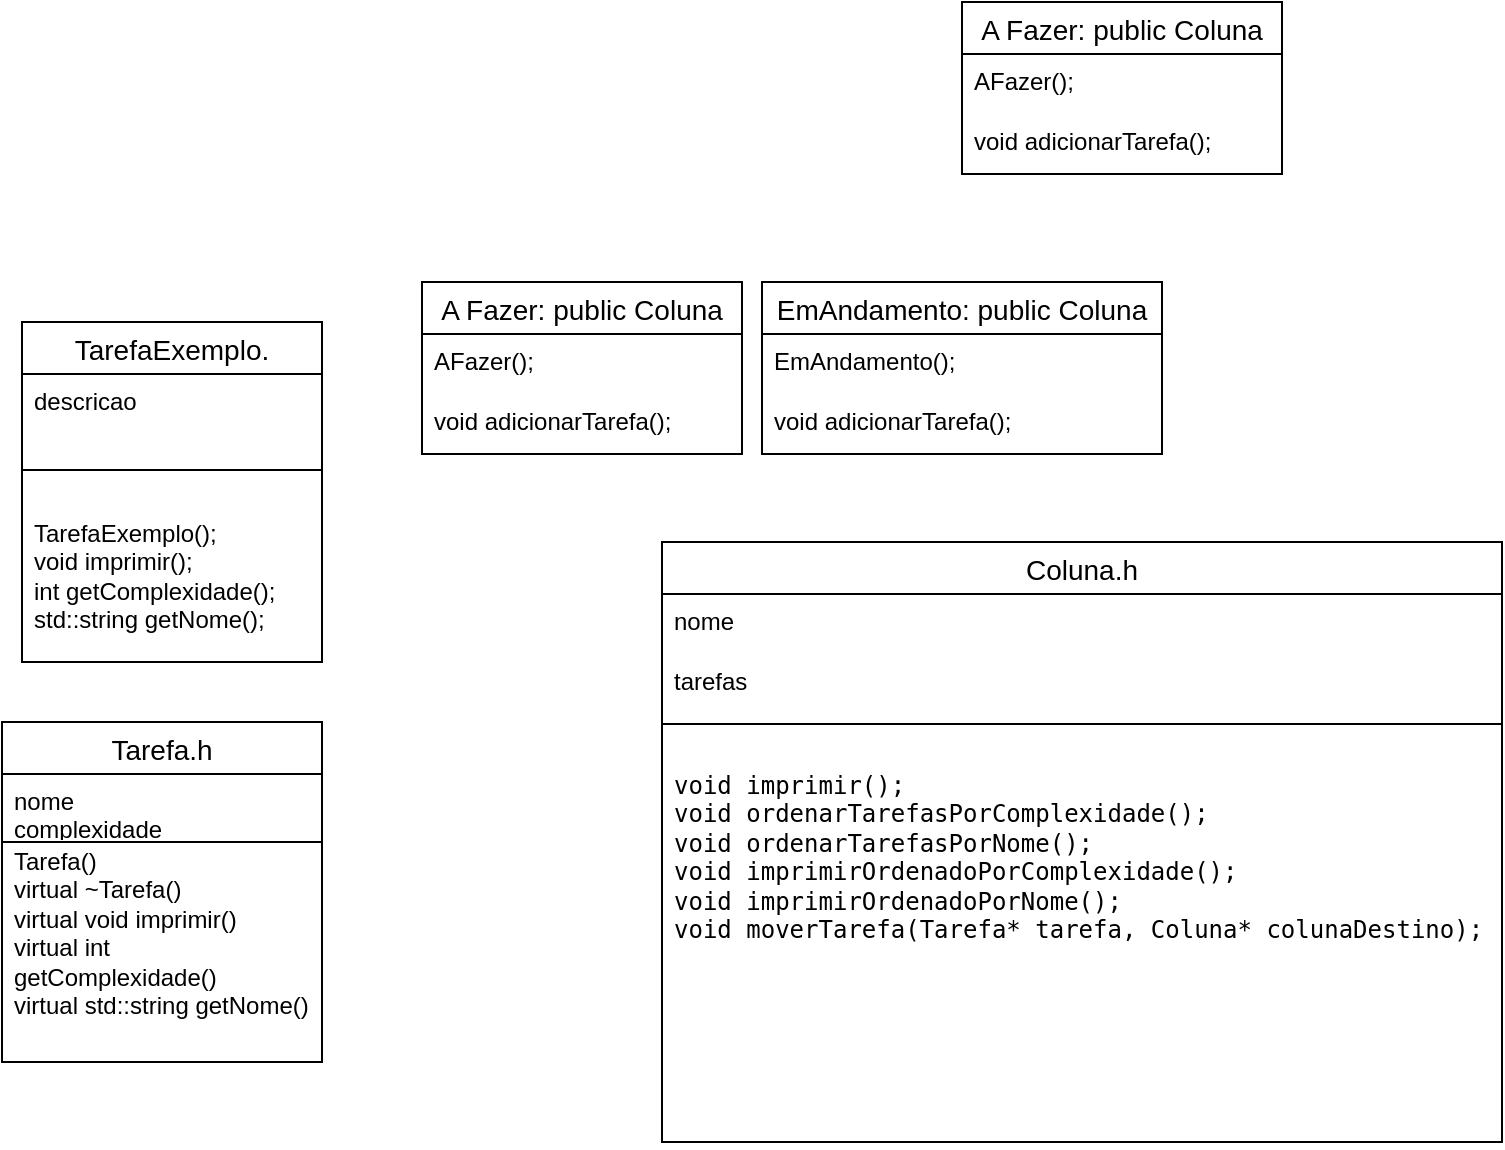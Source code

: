 <mxfile version="21.6.2" type="github">
  <diagram name="Página-1" id="vS54wYhkpu-R3U6V1ZRD">
    <mxGraphModel dx="1434" dy="725" grid="1" gridSize="10" guides="1" tooltips="1" connect="1" arrows="1" fold="1" page="1" pageScale="1" pageWidth="827" pageHeight="1169" math="0" shadow="0">
      <root>
        <mxCell id="0" />
        <mxCell id="1" parent="0" />
        <mxCell id="pkA4ZpUU_qlZRxtPL-2b-28" value="Tarefa.h" style="swimlane;fontStyle=0;childLayout=stackLayout;horizontal=1;startSize=26;horizontalStack=0;resizeParent=1;resizeParentMax=0;resizeLast=0;collapsible=1;marginBottom=0;align=center;fontSize=14;" parent="1" vertex="1">
          <mxGeometry x="40" y="930" width="160" height="170" as="geometry" />
        </mxCell>
        <mxCell id="pkA4ZpUU_qlZRxtPL-2b-29" value="&lt;div&gt;nome&lt;/div&gt;&lt;div&gt;complexidade&lt;br&gt;&lt;/div&gt;&lt;div&gt;&lt;br&gt;&lt;/div&gt;&lt;div&gt;&lt;br&gt;&lt;/div&gt;&lt;div&gt;&lt;br&gt;&lt;/div&gt;&lt;div&gt;&lt;br&gt;&lt;/div&gt;" style="text;strokeColor=none;fillColor=none;spacingLeft=4;spacingRight=4;overflow=hidden;rotatable=0;points=[[0,0.5],[1,0.5]];portConstraint=eastwest;fontSize=12;whiteSpace=wrap;html=1;" parent="pkA4ZpUU_qlZRxtPL-2b-28" vertex="1">
          <mxGeometry y="26" width="160" height="30" as="geometry" />
        </mxCell>
        <mxCell id="pkA4ZpUU_qlZRxtPL-2b-30" value="&lt;div&gt;Tarefa()&lt;/div&gt;&lt;div&gt;virtual ~Tarefa()&lt;/div&gt;&lt;div&gt;virtual void imprimir()&lt;/div&gt;&lt;div&gt;virtual int getComplexidade()&lt;/div&gt;&lt;div&gt;virtual std::string getNome()&lt;br&gt;&lt;/div&gt;" style="text;strokeColor=none;fillColor=none;spacingLeft=4;spacingRight=4;overflow=hidden;rotatable=0;points=[[0,0.5],[1,0.5]];portConstraint=eastwest;fontSize=12;whiteSpace=wrap;html=1;" parent="pkA4ZpUU_qlZRxtPL-2b-28" vertex="1">
          <mxGeometry y="56" width="160" height="114" as="geometry" />
        </mxCell>
        <mxCell id="pkA4ZpUU_qlZRxtPL-2b-32" value="" style="endArrow=none;html=1;rounded=0;" parent="1" edge="1">
          <mxGeometry relative="1" as="geometry">
            <mxPoint x="40" y="990" as="sourcePoint" />
            <mxPoint x="200" y="990" as="targetPoint" />
          </mxGeometry>
        </mxCell>
        <mxCell id="pkA4ZpUU_qlZRxtPL-2b-33" value="Coluna.h" style="swimlane;fontStyle=0;childLayout=stackLayout;horizontal=1;startSize=26;horizontalStack=0;resizeParent=1;resizeParentMax=0;resizeLast=0;collapsible=1;marginBottom=0;align=center;fontSize=14;" parent="1" vertex="1">
          <mxGeometry x="370" y="840" width="420" height="300" as="geometry" />
        </mxCell>
        <mxCell id="pkA4ZpUU_qlZRxtPL-2b-34" value="nome" style="text;strokeColor=none;fillColor=none;spacingLeft=4;spacingRight=4;overflow=hidden;rotatable=0;points=[[0,0.5],[1,0.5]];portConstraint=eastwest;fontSize=12;whiteSpace=wrap;html=1;" parent="pkA4ZpUU_qlZRxtPL-2b-33" vertex="1">
          <mxGeometry y="26" width="420" height="30" as="geometry" />
        </mxCell>
        <mxCell id="pkA4ZpUU_qlZRxtPL-2b-35" value="tarefas" style="text;strokeColor=none;fillColor=none;spacingLeft=4;spacingRight=4;overflow=hidden;rotatable=0;points=[[0,0.5],[1,0.5]];portConstraint=eastwest;fontSize=12;whiteSpace=wrap;html=1;" parent="pkA4ZpUU_qlZRxtPL-2b-33" vertex="1">
          <mxGeometry y="56" width="420" height="30" as="geometry" />
        </mxCell>
        <mxCell id="pkA4ZpUU_qlZRxtPL-2b-39" value="" style="line;strokeWidth=1;rotatable=0;dashed=0;labelPosition=right;align=left;verticalAlign=middle;spacingTop=0;spacingLeft=6;points=[];portConstraint=eastwest;" parent="pkA4ZpUU_qlZRxtPL-2b-33" vertex="1">
          <mxGeometry y="86" width="420" height="10" as="geometry" />
        </mxCell>
        <mxCell id="pkA4ZpUU_qlZRxtPL-2b-36" value="&lt;pre&gt;&lt;code&gt;void imprimir();&lt;br&gt;void ordenarTarefasPorComplexidade();&lt;br&gt;void ordenarTarefasPorNome();&lt;br&gt;void imprimirOrdenadoPorComplexidade();&lt;br&gt;void imprimirOrdenadoPorNome();&lt;br&gt;void moverTarefa(Tarefa* tarefa, Coluna* colunaDestino);&lt;br&gt;&lt;/code&gt;&lt;br&gt;&lt;/pre&gt;" style="text;strokeColor=none;fillColor=none;spacingLeft=4;spacingRight=4;overflow=hidden;rotatable=0;points=[[0,0.5],[1,0.5]];portConstraint=eastwest;fontSize=12;whiteSpace=wrap;html=1;" parent="pkA4ZpUU_qlZRxtPL-2b-33" vertex="1">
          <mxGeometry y="96" width="420" height="204" as="geometry" />
        </mxCell>
        <mxCell id="62WXFrzC4N_BZi2lxImG-1" value="TarefaExemplo." style="swimlane;fontStyle=0;childLayout=stackLayout;horizontal=1;startSize=26;horizontalStack=0;resizeParent=1;resizeParentMax=0;resizeLast=0;collapsible=1;marginBottom=0;align=center;fontSize=14;" vertex="1" parent="1">
          <mxGeometry x="50" y="730" width="150" height="170" as="geometry" />
        </mxCell>
        <mxCell id="62WXFrzC4N_BZi2lxImG-2" value="descricao" style="text;strokeColor=none;fillColor=none;spacingLeft=4;spacingRight=4;overflow=hidden;rotatable=0;points=[[0,0.5],[1,0.5]];portConstraint=eastwest;fontSize=12;whiteSpace=wrap;html=1;" vertex="1" parent="62WXFrzC4N_BZi2lxImG-1">
          <mxGeometry y="26" width="150" height="30" as="geometry" />
        </mxCell>
        <mxCell id="62WXFrzC4N_BZi2lxImG-5" value="" style="line;strokeWidth=1;rotatable=0;dashed=0;labelPosition=right;align=left;verticalAlign=middle;spacingTop=0;spacingLeft=6;points=[];portConstraint=eastwest;" vertex="1" parent="62WXFrzC4N_BZi2lxImG-1">
          <mxGeometry y="56" width="150" height="36" as="geometry" />
        </mxCell>
        <mxCell id="62WXFrzC4N_BZi2lxImG-3" value="TarefaExemplo();&lt;br&gt;void imprimir();&lt;br&gt;int getComplexidade();&lt;br&gt;std::string getNome();" style="text;strokeColor=none;fillColor=none;spacingLeft=4;spacingRight=4;overflow=hidden;rotatable=0;points=[[0,0.5],[1,0.5]];portConstraint=eastwest;fontSize=12;whiteSpace=wrap;html=1;" vertex="1" parent="62WXFrzC4N_BZi2lxImG-1">
          <mxGeometry y="92" width="150" height="78" as="geometry" />
        </mxCell>
        <mxCell id="62WXFrzC4N_BZi2lxImG-8" value="A Fazer: public Coluna" style="swimlane;fontStyle=0;childLayout=stackLayout;horizontal=1;startSize=26;horizontalStack=0;resizeParent=1;resizeParentMax=0;resizeLast=0;collapsible=1;marginBottom=0;align=center;fontSize=14;" vertex="1" parent="1">
          <mxGeometry x="250" y="710" width="160" height="86" as="geometry" />
        </mxCell>
        <mxCell id="62WXFrzC4N_BZi2lxImG-9" value="AFazer();" style="text;strokeColor=none;fillColor=none;spacingLeft=4;spacingRight=4;overflow=hidden;rotatable=0;points=[[0,0.5],[1,0.5]];portConstraint=eastwest;fontSize=12;whiteSpace=wrap;html=1;" vertex="1" parent="62WXFrzC4N_BZi2lxImG-8">
          <mxGeometry y="26" width="160" height="30" as="geometry" />
        </mxCell>
        <mxCell id="62WXFrzC4N_BZi2lxImG-10" value="void adicionarTarefa(); " style="text;strokeColor=none;fillColor=none;spacingLeft=4;spacingRight=4;overflow=hidden;rotatable=0;points=[[0,0.5],[1,0.5]];portConstraint=eastwest;fontSize=12;whiteSpace=wrap;html=1;" vertex="1" parent="62WXFrzC4N_BZi2lxImG-8">
          <mxGeometry y="56" width="160" height="30" as="geometry" />
        </mxCell>
        <mxCell id="62WXFrzC4N_BZi2lxImG-12" value="EmAndamento: public Coluna" style="swimlane;fontStyle=0;childLayout=stackLayout;horizontal=1;startSize=26;horizontalStack=0;resizeParent=1;resizeParentMax=0;resizeLast=0;collapsible=1;marginBottom=0;align=center;fontSize=14;" vertex="1" parent="1">
          <mxGeometry x="420" y="710" width="200" height="86" as="geometry" />
        </mxCell>
        <mxCell id="62WXFrzC4N_BZi2lxImG-13" value="EmAndamento();" style="text;strokeColor=none;fillColor=none;spacingLeft=4;spacingRight=4;overflow=hidden;rotatable=0;points=[[0,0.5],[1,0.5]];portConstraint=eastwest;fontSize=12;whiteSpace=wrap;html=1;" vertex="1" parent="62WXFrzC4N_BZi2lxImG-12">
          <mxGeometry y="26" width="200" height="30" as="geometry" />
        </mxCell>
        <mxCell id="62WXFrzC4N_BZi2lxImG-14" value="void adicionarTarefa(); " style="text;strokeColor=none;fillColor=none;spacingLeft=4;spacingRight=4;overflow=hidden;rotatable=0;points=[[0,0.5],[1,0.5]];portConstraint=eastwest;fontSize=12;whiteSpace=wrap;html=1;" vertex="1" parent="62WXFrzC4N_BZi2lxImG-12">
          <mxGeometry y="56" width="200" height="30" as="geometry" />
        </mxCell>
        <mxCell id="62WXFrzC4N_BZi2lxImG-15" value="A Fazer: public Coluna" style="swimlane;fontStyle=0;childLayout=stackLayout;horizontal=1;startSize=26;horizontalStack=0;resizeParent=1;resizeParentMax=0;resizeLast=0;collapsible=1;marginBottom=0;align=center;fontSize=14;" vertex="1" parent="1">
          <mxGeometry x="520" y="570" width="160" height="86" as="geometry" />
        </mxCell>
        <mxCell id="62WXFrzC4N_BZi2lxImG-16" value="AFazer();" style="text;strokeColor=none;fillColor=none;spacingLeft=4;spacingRight=4;overflow=hidden;rotatable=0;points=[[0,0.5],[1,0.5]];portConstraint=eastwest;fontSize=12;whiteSpace=wrap;html=1;" vertex="1" parent="62WXFrzC4N_BZi2lxImG-15">
          <mxGeometry y="26" width="160" height="30" as="geometry" />
        </mxCell>
        <mxCell id="62WXFrzC4N_BZi2lxImG-17" value="void adicionarTarefa(); " style="text;strokeColor=none;fillColor=none;spacingLeft=4;spacingRight=4;overflow=hidden;rotatable=0;points=[[0,0.5],[1,0.5]];portConstraint=eastwest;fontSize=12;whiteSpace=wrap;html=1;" vertex="1" parent="62WXFrzC4N_BZi2lxImG-15">
          <mxGeometry y="56" width="160" height="30" as="geometry" />
        </mxCell>
      </root>
    </mxGraphModel>
  </diagram>
</mxfile>

